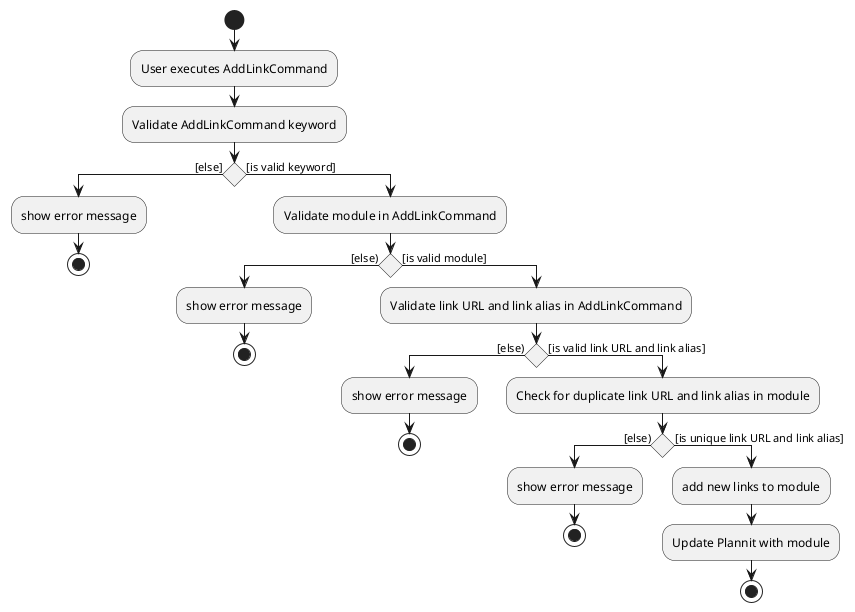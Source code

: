 @startuml
'https://plantuml.com/activity-diagram-beta

!pragma useVerticalIf on
start
:User executes AddLinkCommand;
:Validate AddLinkCommand keyword;
if() then ([else])
:show error message;
stop
else ([is valid keyword])
:Validate module in AddLinkCommand;
if() then ([else))
:show error message;
stop
else ([is valid module])
:Validate link URL and link alias in AddLinkCommand;
if() then ([else))
:show error message;
stop
else ([is valid link URL and link alias])
:Check for duplicate link URL and link alias in module;
if() then ([else))
:show error message;
stop
else ([is unique link URL and link alias])
:add new links to module;
:Update Plannit with module;
stop
@enduml
